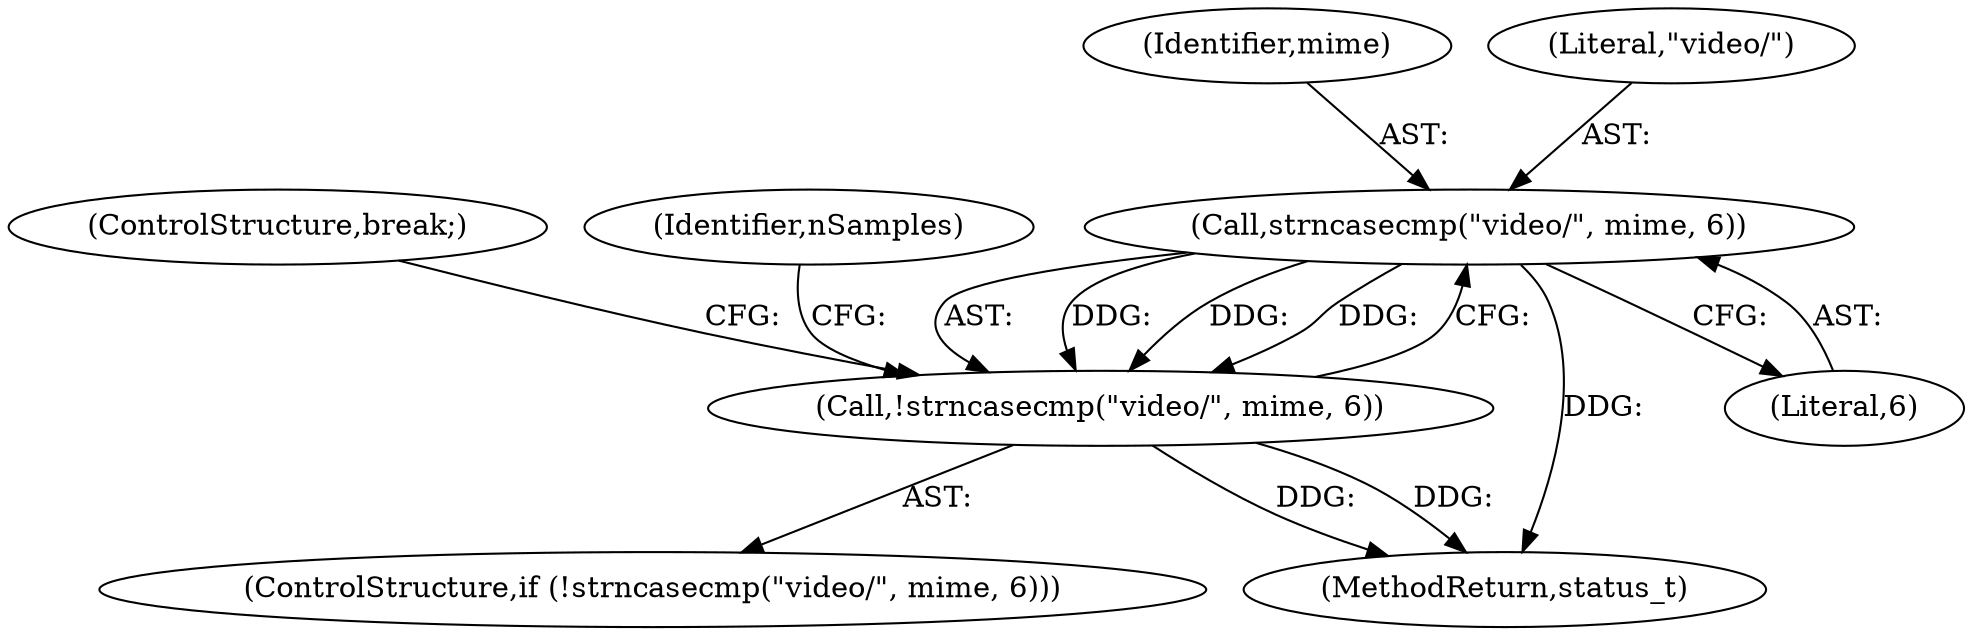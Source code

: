 digraph "0_Android_e7142a0703bc93f75e213e96ebc19000022afed9@pointer" {
"1002067" [label="(Call,strncasecmp(\"video/\", mime, 6))"];
"1002066" [label="(Call,!strncasecmp(\"video/\", mime, 6))"];
"1002092" [label="(ControlStructure,break;)"];
"1002074" [label="(Identifier,nSamples)"];
"1002067" [label="(Call,strncasecmp(\"video/\", mime, 6))"];
"1002069" [label="(Identifier,mime)"];
"1002068" [label="(Literal,\"video/\")"];
"1002065" [label="(ControlStructure,if (!strncasecmp(\"video/\", mime, 6)))"];
"1003275" [label="(MethodReturn,status_t)"];
"1002070" [label="(Literal,6)"];
"1002066" [label="(Call,!strncasecmp(\"video/\", mime, 6))"];
"1002067" -> "1002066"  [label="AST: "];
"1002067" -> "1002070"  [label="CFG: "];
"1002068" -> "1002067"  [label="AST: "];
"1002069" -> "1002067"  [label="AST: "];
"1002070" -> "1002067"  [label="AST: "];
"1002066" -> "1002067"  [label="CFG: "];
"1002067" -> "1003275"  [label="DDG: "];
"1002067" -> "1002066"  [label="DDG: "];
"1002067" -> "1002066"  [label="DDG: "];
"1002067" -> "1002066"  [label="DDG: "];
"1002066" -> "1002065"  [label="AST: "];
"1002074" -> "1002066"  [label="CFG: "];
"1002092" -> "1002066"  [label="CFG: "];
"1002066" -> "1003275"  [label="DDG: "];
"1002066" -> "1003275"  [label="DDG: "];
}
